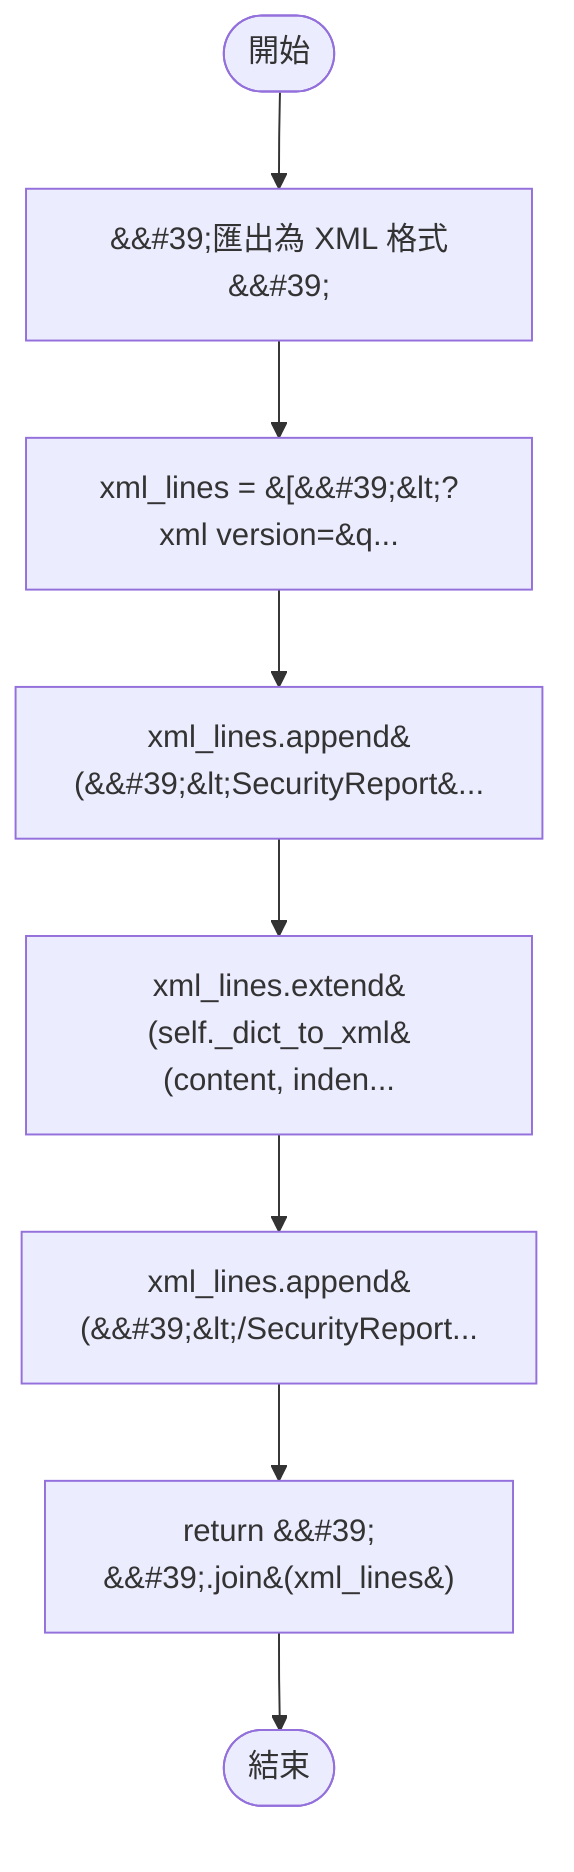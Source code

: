 flowchart TB
    n1([開始])
    n2([結束])
    n3[&amp;&#35;39;匯出為 XML 格式&amp;&#35;39;]
    n4[xml_lines = &#91;&amp;&#35;39;&amp;lt;?xml version=&amp;q...]
    n5[xml_lines.append&#40;&amp;&#35;39;&amp;lt;SecurityReport&...]
    n6[xml_lines.extend&#40;self._dict_to_xml&#40;content, inden...]
    n7[xml_lines.append&#40;&amp;&#35;39;&amp;lt;/SecurityReport...]
    n8[return &amp;&#35;39;\n&amp;&#35;39;.join&#40;xml_lines&#41;]
    n1 --> n3
    n3 --> n4
    n4 --> n5
    n5 --> n6
    n6 --> n7
    n7 --> n8
    n8 --> n2